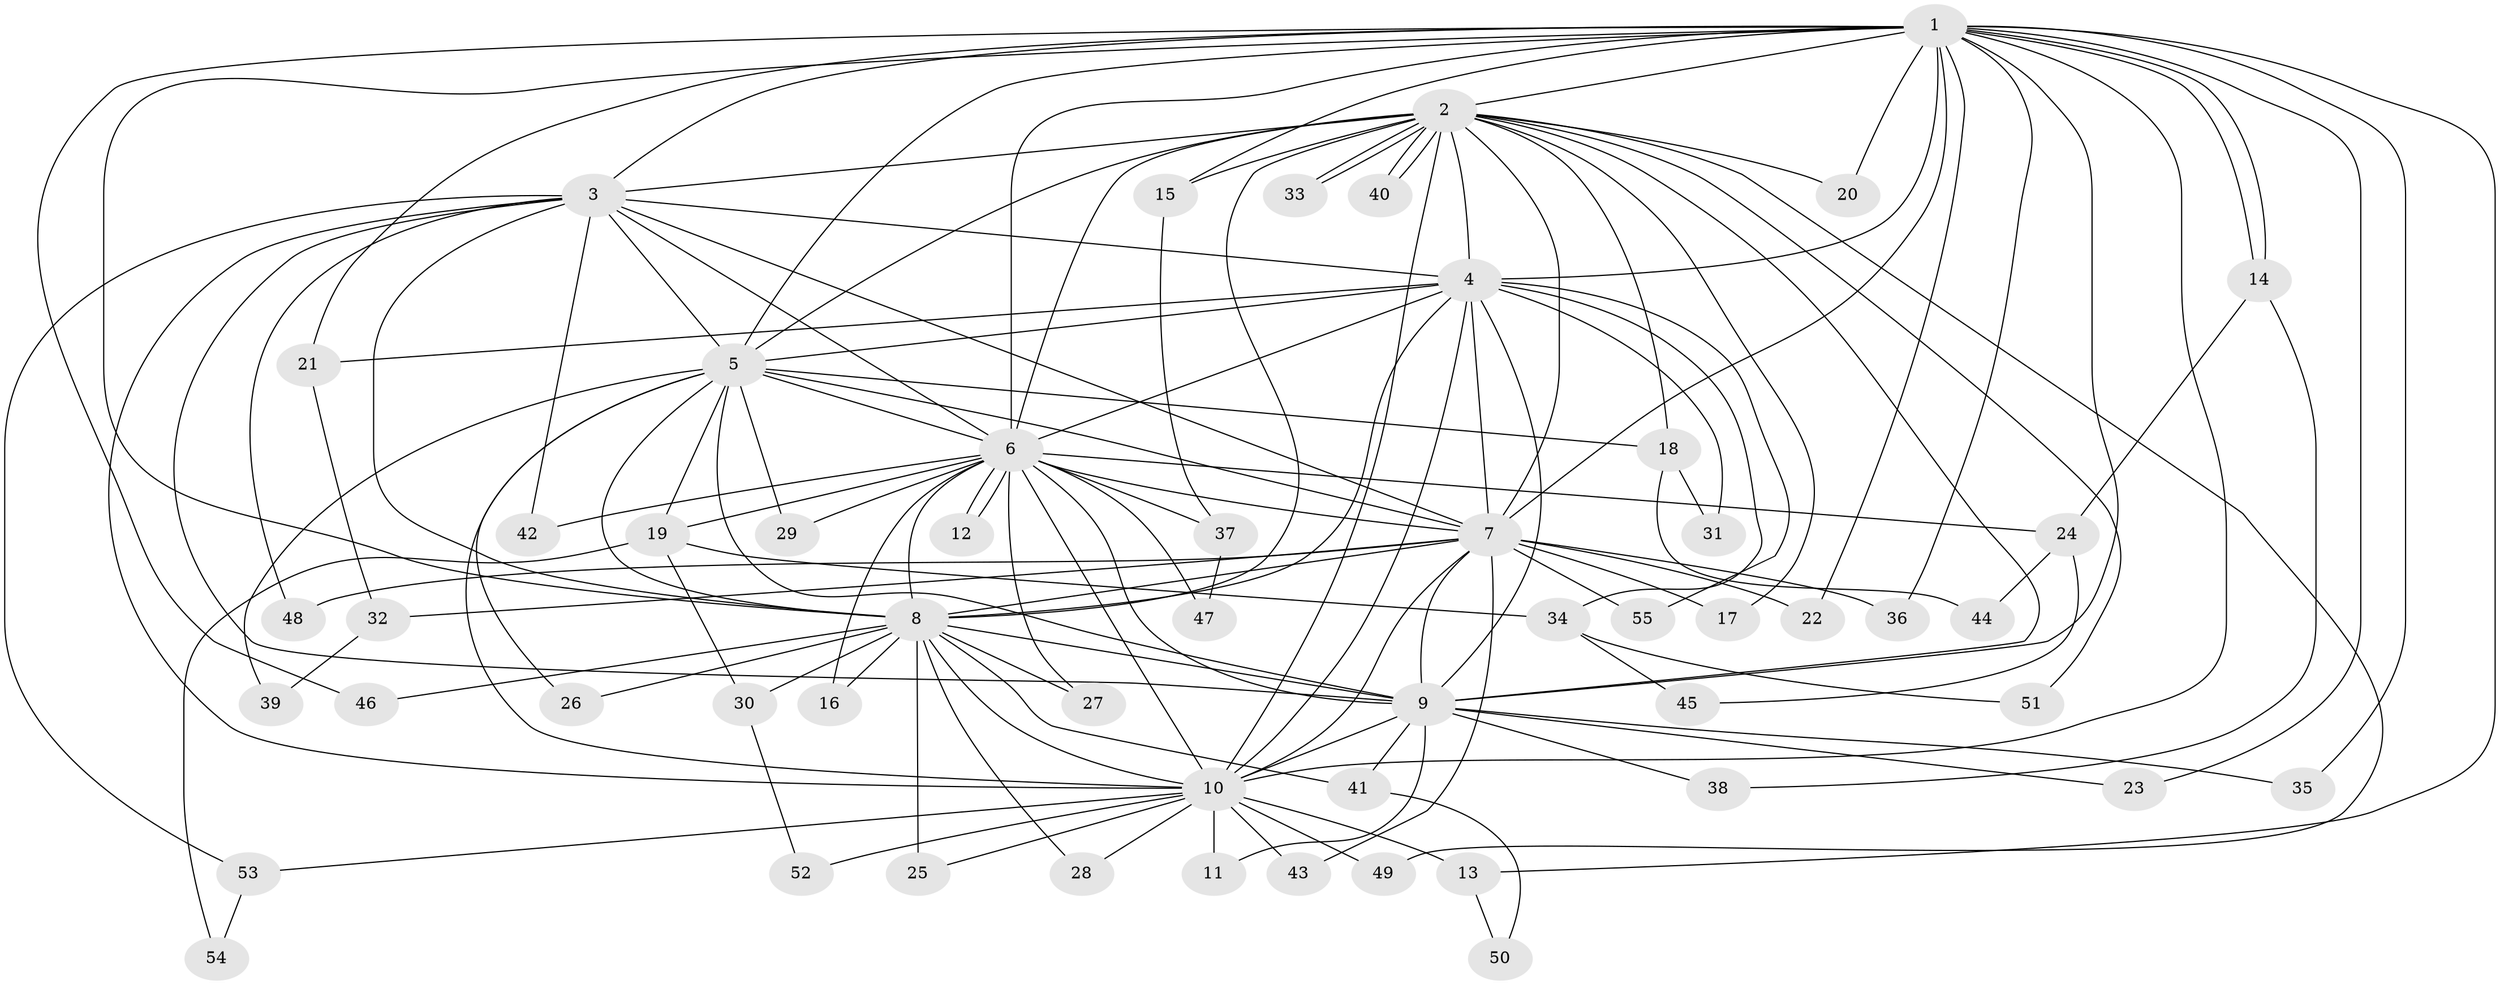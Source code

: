 // Generated by graph-tools (version 1.1) at 2025/11/02/27/25 16:11:08]
// undirected, 55 vertices, 135 edges
graph export_dot {
graph [start="1"]
  node [color=gray90,style=filled];
  1;
  2;
  3;
  4;
  5;
  6;
  7;
  8;
  9;
  10;
  11;
  12;
  13;
  14;
  15;
  16;
  17;
  18;
  19;
  20;
  21;
  22;
  23;
  24;
  25;
  26;
  27;
  28;
  29;
  30;
  31;
  32;
  33;
  34;
  35;
  36;
  37;
  38;
  39;
  40;
  41;
  42;
  43;
  44;
  45;
  46;
  47;
  48;
  49;
  50;
  51;
  52;
  53;
  54;
  55;
  1 -- 2;
  1 -- 3;
  1 -- 4;
  1 -- 5;
  1 -- 6;
  1 -- 7;
  1 -- 8;
  1 -- 9;
  1 -- 10;
  1 -- 13;
  1 -- 14;
  1 -- 14;
  1 -- 15;
  1 -- 20;
  1 -- 21;
  1 -- 22;
  1 -- 23;
  1 -- 35;
  1 -- 36;
  1 -- 46;
  2 -- 3;
  2 -- 4;
  2 -- 5;
  2 -- 6;
  2 -- 7;
  2 -- 8;
  2 -- 9;
  2 -- 10;
  2 -- 15;
  2 -- 17;
  2 -- 18;
  2 -- 20;
  2 -- 33;
  2 -- 33;
  2 -- 40;
  2 -- 40;
  2 -- 49;
  2 -- 51;
  3 -- 4;
  3 -- 5;
  3 -- 6;
  3 -- 7;
  3 -- 8;
  3 -- 9;
  3 -- 10;
  3 -- 42;
  3 -- 48;
  3 -- 53;
  4 -- 5;
  4 -- 6;
  4 -- 7;
  4 -- 8;
  4 -- 9;
  4 -- 10;
  4 -- 21;
  4 -- 31;
  4 -- 34;
  4 -- 55;
  5 -- 6;
  5 -- 7;
  5 -- 8;
  5 -- 9;
  5 -- 10;
  5 -- 18;
  5 -- 19;
  5 -- 26;
  5 -- 29;
  5 -- 39;
  6 -- 7;
  6 -- 8;
  6 -- 9;
  6 -- 10;
  6 -- 12;
  6 -- 12;
  6 -- 16;
  6 -- 19;
  6 -- 24;
  6 -- 27;
  6 -- 29;
  6 -- 37;
  6 -- 42;
  6 -- 47;
  7 -- 8;
  7 -- 9;
  7 -- 10;
  7 -- 17;
  7 -- 22;
  7 -- 32;
  7 -- 36;
  7 -- 43;
  7 -- 48;
  7 -- 55;
  8 -- 9;
  8 -- 10;
  8 -- 16;
  8 -- 25;
  8 -- 26;
  8 -- 27;
  8 -- 28;
  8 -- 30;
  8 -- 41;
  8 -- 46;
  9 -- 10;
  9 -- 11;
  9 -- 23;
  9 -- 35;
  9 -- 38;
  9 -- 41;
  10 -- 11;
  10 -- 13;
  10 -- 25;
  10 -- 28;
  10 -- 43;
  10 -- 49;
  10 -- 52;
  10 -- 53;
  13 -- 50;
  14 -- 24;
  14 -- 38;
  15 -- 37;
  18 -- 31;
  18 -- 44;
  19 -- 30;
  19 -- 34;
  19 -- 54;
  21 -- 32;
  24 -- 44;
  24 -- 45;
  30 -- 52;
  32 -- 39;
  34 -- 45;
  34 -- 51;
  37 -- 47;
  41 -- 50;
  53 -- 54;
}

